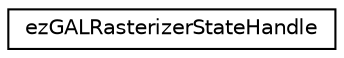 digraph "Graphical Class Hierarchy"
{
 // LATEX_PDF_SIZE
  edge [fontname="Helvetica",fontsize="10",labelfontname="Helvetica",labelfontsize="10"];
  node [fontname="Helvetica",fontsize="10",shape=record];
  rankdir="LR";
  Node0 [label="ezGALRasterizerStateHandle",height=0.2,width=0.4,color="black", fillcolor="white", style="filled",URL="$d7/d7f/classez_g_a_l_rasterizer_state_handle.htm",tooltip=" "];
}
